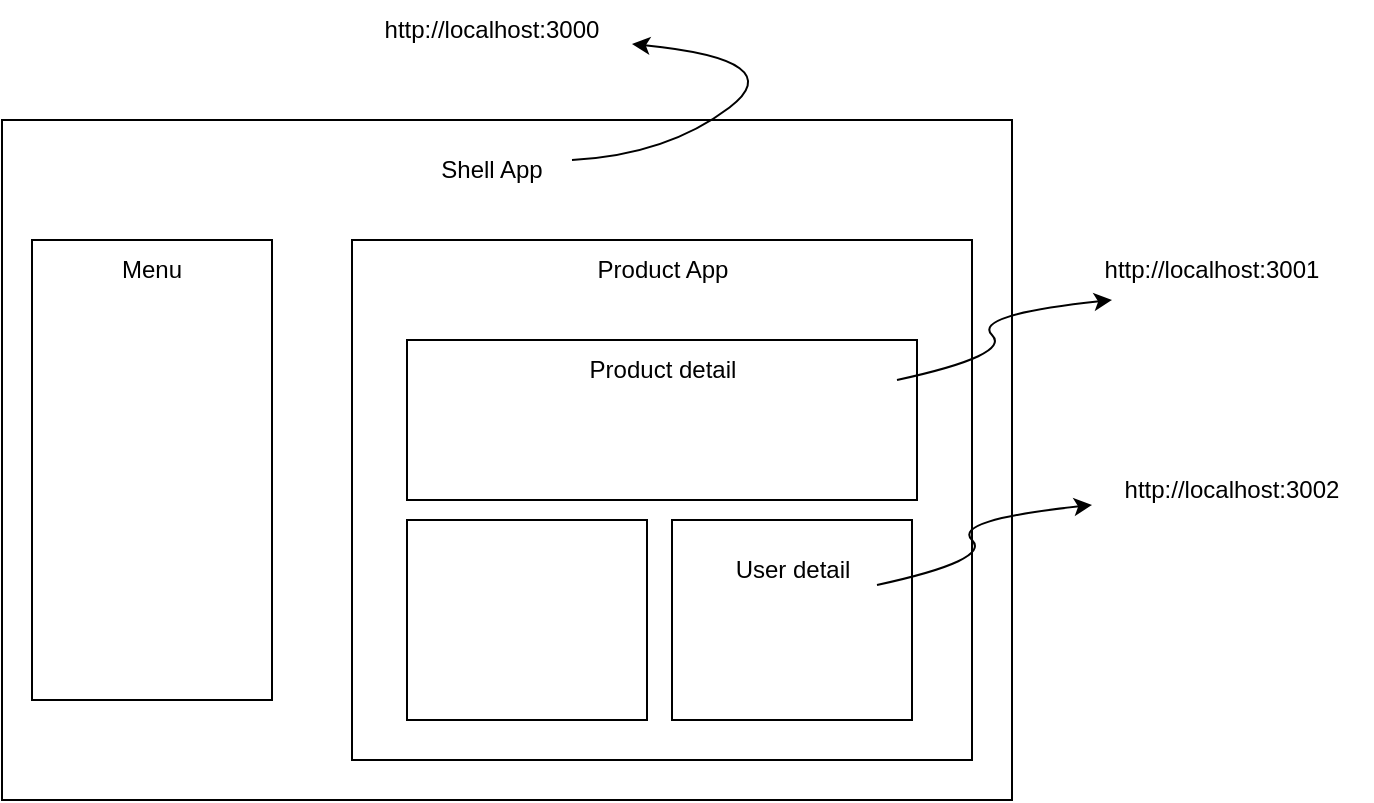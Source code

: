 <mxfile>
    <diagram id="byqt57ee3GxncBsn7R9f" name="Page-1">
        <mxGraphModel dx="749" dy="533" grid="1" gridSize="10" guides="1" tooltips="1" connect="1" arrows="1" fold="1" page="1" pageScale="1" pageWidth="850" pageHeight="1100" math="0" shadow="0">
            <root>
                <mxCell id="0"/>
                <mxCell id="1" parent="0"/>
                <mxCell id="9" value="" style="rounded=0;whiteSpace=wrap;html=1;" vertex="1" parent="1">
                    <mxGeometry x="105" y="80" width="505" height="340" as="geometry"/>
                </mxCell>
                <mxCell id="10" value="" style="rounded=0;whiteSpace=wrap;html=1;" vertex="1" parent="1">
                    <mxGeometry x="120" y="140" width="120" height="230" as="geometry"/>
                </mxCell>
                <mxCell id="11" value="Menu" style="text;html=1;strokeColor=none;fillColor=none;align=center;verticalAlign=middle;whiteSpace=wrap;rounded=0;" vertex="1" parent="1">
                    <mxGeometry x="150" y="140" width="60" height="30" as="geometry"/>
                </mxCell>
                <mxCell id="12" value="" style="rounded=0;whiteSpace=wrap;html=1;" vertex="1" parent="1">
                    <mxGeometry x="280" y="140" width="310" height="260" as="geometry"/>
                </mxCell>
                <mxCell id="13" value="Product App" style="text;html=1;strokeColor=none;fillColor=none;align=center;verticalAlign=middle;whiteSpace=wrap;rounded=0;" vertex="1" parent="1">
                    <mxGeometry x="392.5" y="140" width="85" height="30" as="geometry"/>
                </mxCell>
                <mxCell id="14" value="Shell App" style="text;html=1;strokeColor=none;fillColor=none;align=center;verticalAlign=middle;whiteSpace=wrap;rounded=0;" vertex="1" parent="1">
                    <mxGeometry x="320" y="90" width="60" height="30" as="geometry"/>
                </mxCell>
                <mxCell id="15" value="" style="rounded=0;whiteSpace=wrap;html=1;" vertex="1" parent="1">
                    <mxGeometry x="307.5" y="190" width="255" height="80" as="geometry"/>
                </mxCell>
                <mxCell id="17" value="" style="rounded=0;whiteSpace=wrap;html=1;" vertex="1" parent="1">
                    <mxGeometry x="307.5" y="280" width="120" height="100" as="geometry"/>
                </mxCell>
                <mxCell id="18" value="" style="rounded=0;whiteSpace=wrap;html=1;" vertex="1" parent="1">
                    <mxGeometry x="440" y="280" width="120" height="100" as="geometry"/>
                </mxCell>
                <mxCell id="19" value="Product detail" style="text;html=1;strokeColor=none;fillColor=none;align=center;verticalAlign=middle;whiteSpace=wrap;rounded=0;" vertex="1" parent="1">
                    <mxGeometry x="392.5" y="190" width="85" height="30" as="geometry"/>
                </mxCell>
                <mxCell id="20" value="User detail" style="text;html=1;strokeColor=none;fillColor=none;align=center;verticalAlign=middle;whiteSpace=wrap;rounded=0;" vertex="1" parent="1">
                    <mxGeometry x="457.5" y="290" width="85" height="30" as="geometry"/>
                </mxCell>
                <mxCell id="21" value="http://localhost:3000" style="text;html=1;strokeColor=none;fillColor=none;align=center;verticalAlign=middle;whiteSpace=wrap;rounded=0;" vertex="1" parent="1">
                    <mxGeometry x="280" y="20" width="140" height="30" as="geometry"/>
                </mxCell>
                <mxCell id="23" value="http://localhost:3001" style="text;html=1;strokeColor=none;fillColor=none;align=center;verticalAlign=middle;whiteSpace=wrap;rounded=0;" vertex="1" parent="1">
                    <mxGeometry x="640" y="140" width="140" height="30" as="geometry"/>
                </mxCell>
                <mxCell id="24" value="http://localhost:3002" style="text;html=1;strokeColor=none;fillColor=none;align=center;verticalAlign=middle;whiteSpace=wrap;rounded=0;" vertex="1" parent="1">
                    <mxGeometry x="650" y="250" width="140" height="30" as="geometry"/>
                </mxCell>
                <mxCell id="25" value="" style="curved=1;endArrow=classic;html=1;entryX=0;entryY=0.75;entryDx=0;entryDy=0;exitX=1;exitY=0.75;exitDx=0;exitDy=0;" edge="1" parent="1" source="20" target="24">
                    <mxGeometry width="50" height="50" relative="1" as="geometry">
                        <mxPoint x="560" y="340" as="sourcePoint"/>
                        <mxPoint x="610" y="290" as="targetPoint"/>
                        <Array as="points">
                            <mxPoint x="600" y="300"/>
                            <mxPoint x="580" y="280"/>
                        </Array>
                    </mxGeometry>
                </mxCell>
                <mxCell id="26" value="" style="curved=1;endArrow=classic;html=1;" edge="1" parent="1" target="21">
                    <mxGeometry width="50" height="50" relative="1" as="geometry">
                        <mxPoint x="390" y="100" as="sourcePoint"/>
                        <mxPoint x="487.5" y="70" as="targetPoint"/>
                        <Array as="points">
                            <mxPoint x="437.5" y="97.5"/>
                            <mxPoint x="500" y="50"/>
                        </Array>
                    </mxGeometry>
                </mxCell>
                <mxCell id="27" value="" style="curved=1;endArrow=classic;html=1;entryX=0;entryY=0.75;entryDx=0;entryDy=0;exitX=1;exitY=0.75;exitDx=0;exitDy=0;" edge="1" parent="1">
                    <mxGeometry width="50" height="50" relative="1" as="geometry">
                        <mxPoint x="552.5" y="210" as="sourcePoint"/>
                        <mxPoint x="660" y="170" as="targetPoint"/>
                        <Array as="points">
                            <mxPoint x="610" y="197.5"/>
                            <mxPoint x="590" y="177.5"/>
                        </Array>
                    </mxGeometry>
                </mxCell>
            </root>
        </mxGraphModel>
    </diagram>
</mxfile>